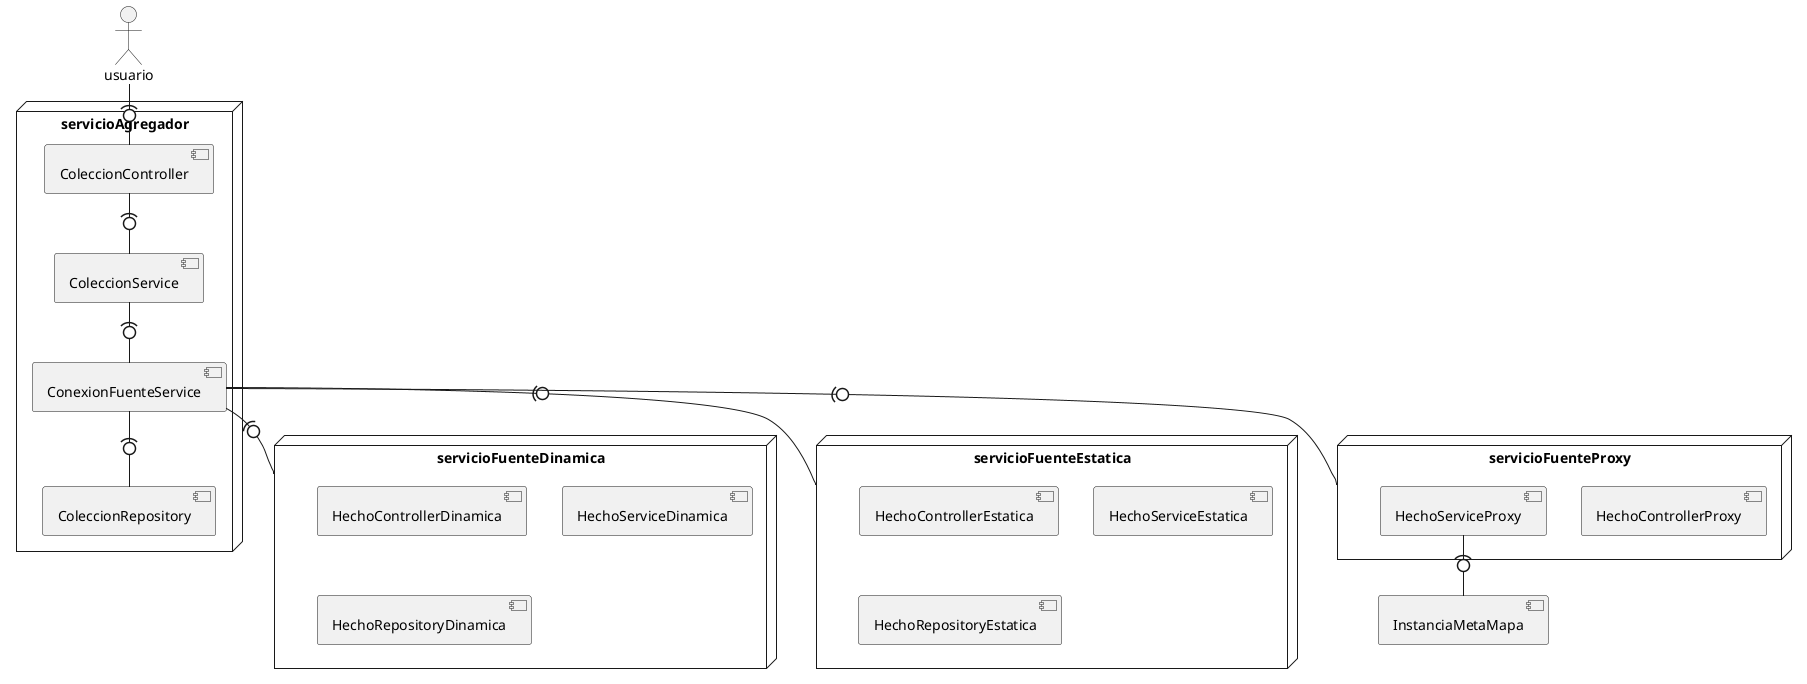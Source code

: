 @startuml
'https://plantuml.com/deployment-diagram

actor usuario

node servicioAgregador {
component ColeccionService
component ColeccionController
component ConexionFuenteService
component ColeccionRepository
}

ColeccionController -(0- ColeccionService
ColeccionService -(0- ConexionFuenteService
ConexionFuenteService -(0- ColeccionRepository
usuario -(0- ColeccionController


node servicioFuenteDinamica {
component HechoControllerDinamica
component HechoServiceDinamica
component HechoRepositoryDinamica
}
node servicioFuenteEstatica {
component HechoControllerEstatica
component HechoServiceEstatica
component HechoRepositoryEstatica
}
node servicioFuenteProxy {
component HechoControllerProxy
component HechoServiceProxy
}


component InstanciaMetaMapa

HechoServiceProxy -(0- InstanciaMetaMapa


ConexionFuenteService -(0- servicioFuenteDinamica
ConexionFuenteService -(0- servicioFuenteEstatica
ConexionFuenteService -(0- servicioFuenteProxy



@enduml